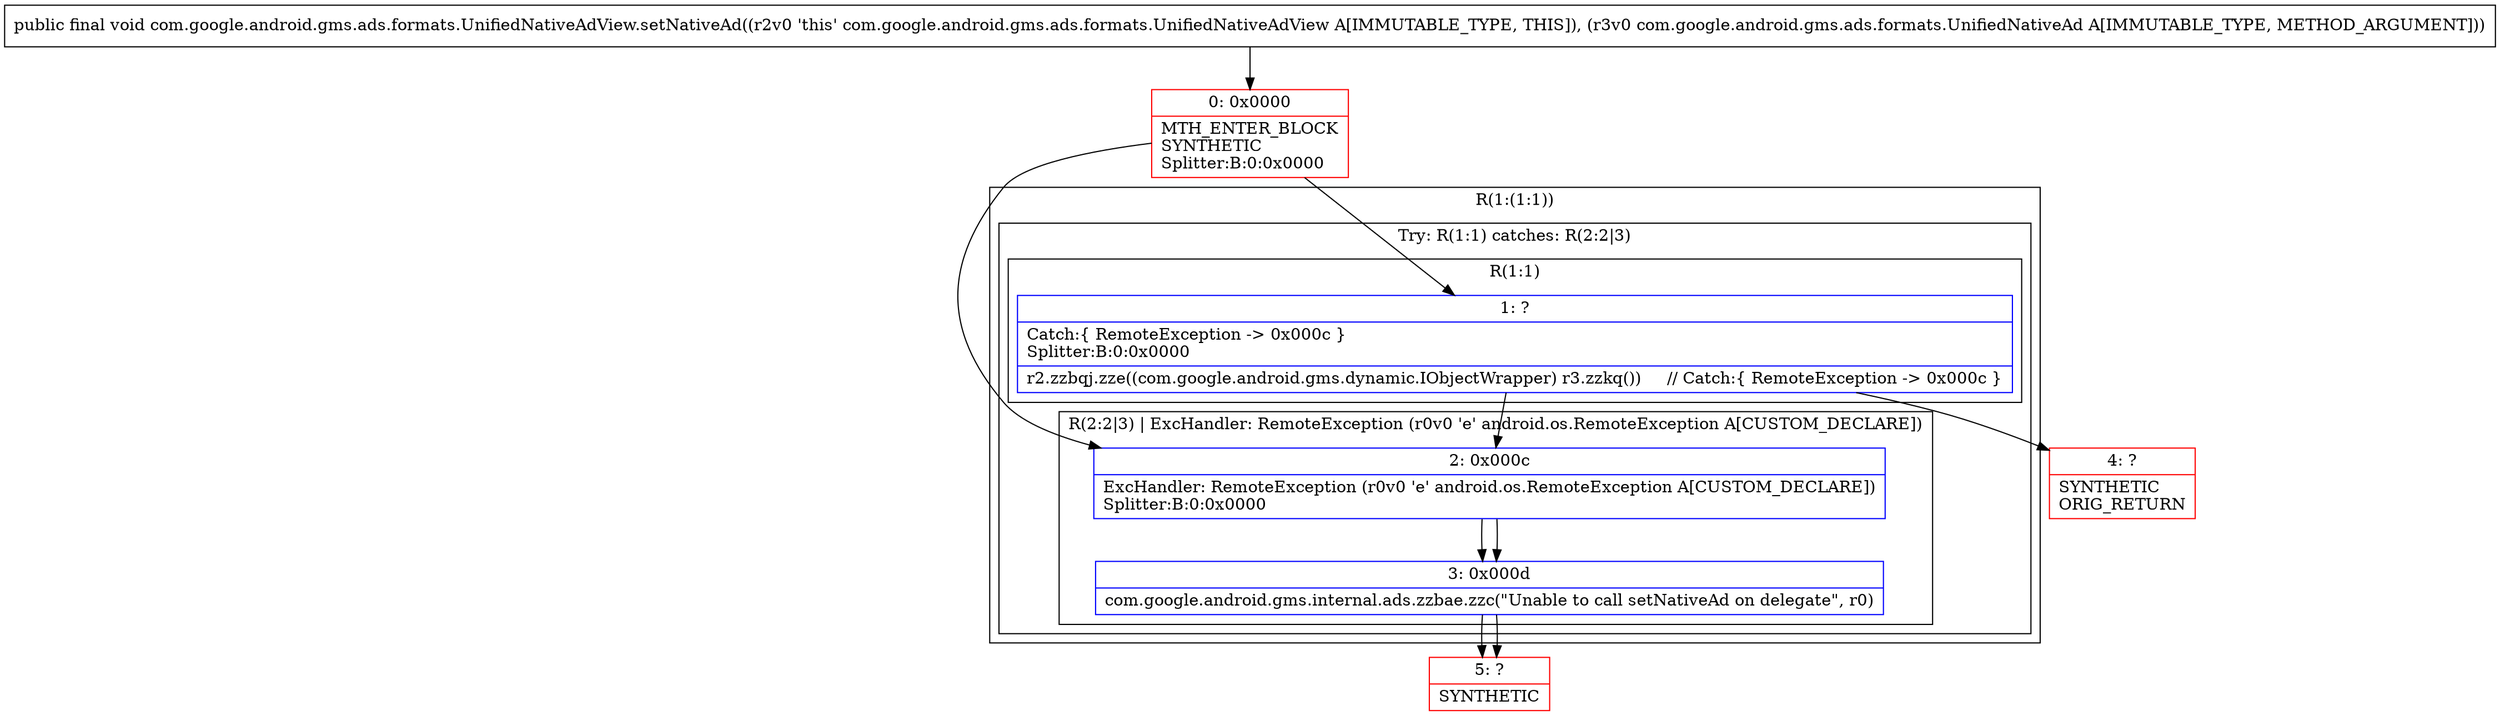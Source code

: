 digraph "CFG forcom.google.android.gms.ads.formats.UnifiedNativeAdView.setNativeAd(Lcom\/google\/android\/gms\/ads\/formats\/UnifiedNativeAd;)V" {
subgraph cluster_Region_2097223805 {
label = "R(1:(1:1))";
node [shape=record,color=blue];
subgraph cluster_TryCatchRegion_1017120190 {
label = "Try: R(1:1) catches: R(2:2|3)";
node [shape=record,color=blue];
subgraph cluster_Region_281720726 {
label = "R(1:1)";
node [shape=record,color=blue];
Node_1 [shape=record,label="{1\:\ ?|Catch:\{ RemoteException \-\> 0x000c \}\lSplitter:B:0:0x0000\l|r2.zzbqj.zze((com.google.android.gms.dynamic.IObjectWrapper) r3.zzkq())     \/\/ Catch:\{ RemoteException \-\> 0x000c \}\l}"];
}
subgraph cluster_Region_904982229 {
label = "R(2:2|3) | ExcHandler: RemoteException (r0v0 'e' android.os.RemoteException A[CUSTOM_DECLARE])\l";
node [shape=record,color=blue];
Node_2 [shape=record,label="{2\:\ 0x000c|ExcHandler: RemoteException (r0v0 'e' android.os.RemoteException A[CUSTOM_DECLARE])\lSplitter:B:0:0x0000\l}"];
Node_3 [shape=record,label="{3\:\ 0x000d|com.google.android.gms.internal.ads.zzbae.zzc(\"Unable to call setNativeAd on delegate\", r0)\l}"];
}
}
}
subgraph cluster_Region_904982229 {
label = "R(2:2|3) | ExcHandler: RemoteException (r0v0 'e' android.os.RemoteException A[CUSTOM_DECLARE])\l";
node [shape=record,color=blue];
Node_2 [shape=record,label="{2\:\ 0x000c|ExcHandler: RemoteException (r0v0 'e' android.os.RemoteException A[CUSTOM_DECLARE])\lSplitter:B:0:0x0000\l}"];
Node_3 [shape=record,label="{3\:\ 0x000d|com.google.android.gms.internal.ads.zzbae.zzc(\"Unable to call setNativeAd on delegate\", r0)\l}"];
}
Node_0 [shape=record,color=red,label="{0\:\ 0x0000|MTH_ENTER_BLOCK\lSYNTHETIC\lSplitter:B:0:0x0000\l}"];
Node_4 [shape=record,color=red,label="{4\:\ ?|SYNTHETIC\lORIG_RETURN\l}"];
Node_5 [shape=record,color=red,label="{5\:\ ?|SYNTHETIC\l}"];
MethodNode[shape=record,label="{public final void com.google.android.gms.ads.formats.UnifiedNativeAdView.setNativeAd((r2v0 'this' com.google.android.gms.ads.formats.UnifiedNativeAdView A[IMMUTABLE_TYPE, THIS]), (r3v0 com.google.android.gms.ads.formats.UnifiedNativeAd A[IMMUTABLE_TYPE, METHOD_ARGUMENT])) }"];
MethodNode -> Node_0;
Node_1 -> Node_2;
Node_1 -> Node_4;
Node_2 -> Node_3;
Node_3 -> Node_5;
Node_2 -> Node_3;
Node_3 -> Node_5;
Node_0 -> Node_1;
Node_0 -> Node_2;
}

